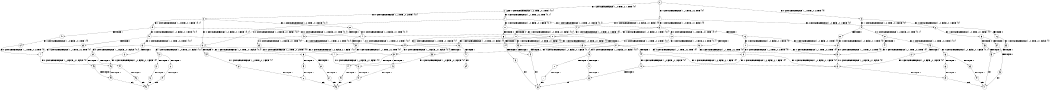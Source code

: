 digraph BCG {
size = "7, 10.5";
center = TRUE;
node [shape = circle];
0 [peripheries = 2];
0 -> 1 [label = "EX !0 !ATOMIC_EXCH_BRANCH (1, +1, TRUE, +0, 2, TRUE) !{0}"];
0 -> 2 [label = "EX !1 !ATOMIC_EXCH_BRANCH (1, +0, TRUE, +0, 1, TRUE) !{0}"];
0 -> 3 [label = "EX !0 !ATOMIC_EXCH_BRANCH (1, +1, TRUE, +0, 2, TRUE) !{0}"];
1 -> 4 [label = "EX !0 !ATOMIC_EXCH_BRANCH (1, +0, FALSE, +0, 1, FALSE) !{0}"];
1 -> 5 [label = "EX !1 !ATOMIC_EXCH_BRANCH (1, +0, TRUE, +0, 1, FALSE) !{0}"];
1 -> 6 [label = "EX !0 !ATOMIC_EXCH_BRANCH (1, +0, FALSE, +0, 1, FALSE) !{0}"];
2 -> 2 [label = "EX !1 !ATOMIC_EXCH_BRANCH (1, +0, TRUE, +0, 1, TRUE) !{0, 1}"];
2 -> 7 [label = "EX !0 !ATOMIC_EXCH_BRANCH (1, +1, TRUE, +0, 2, TRUE) !{0, 1}"];
2 -> 8 [label = "EX !0 !ATOMIC_EXCH_BRANCH (1, +1, TRUE, +0, 2, TRUE) !{0, 1}"];
3 -> 9 [label = "EX !1 !ATOMIC_EXCH_BRANCH (1, +0, TRUE, +0, 1, FALSE) !{0}"];
3 -> 6 [label = "EX !0 !ATOMIC_EXCH_BRANCH (1, +0, FALSE, +0, 1, FALSE) !{0}"];
4 -> 10 [label = "EX !1 !ATOMIC_EXCH_BRANCH (1, +0, TRUE, +0, 1, FALSE) !{0}"];
4 -> 11 [label = "TERMINATE !0"];
5 -> 12 [label = "EX !0 !ATOMIC_EXCH_BRANCH (1, +0, FALSE, +0, 1, TRUE) !{0, 1}"];
5 -> 13 [label = "TERMINATE !1"];
5 -> 14 [label = "EX !0 !ATOMIC_EXCH_BRANCH (1, +0, FALSE, +0, 1, TRUE) !{0, 1}"];
6 -> 15 [label = "EX !1 !ATOMIC_EXCH_BRANCH (1, +0, TRUE, +0, 1, FALSE) !{0}"];
6 -> 16 [label = "TERMINATE !0"];
7 -> 17 [label = "EX !0 !ATOMIC_EXCH_BRANCH (1, +0, FALSE, +0, 1, FALSE) !{0, 1}"];
7 -> 5 [label = "EX !1 !ATOMIC_EXCH_BRANCH (1, +0, TRUE, +0, 1, FALSE) !{0, 1}"];
7 -> 18 [label = "EX !0 !ATOMIC_EXCH_BRANCH (1, +0, FALSE, +0, 1, FALSE) !{0, 1}"];
8 -> 19 [label = "EX !1 !ATOMIC_EXCH_BRANCH (1, +0, TRUE, +0, 1, FALSE) !{0, 1}"];
8 -> 18 [label = "EX !0 !ATOMIC_EXCH_BRANCH (1, +0, FALSE, +0, 1, FALSE) !{0, 1}"];
8 -> 20 [label = "EX !1 !ATOMIC_EXCH_BRANCH (1, +0, TRUE, +0, 1, FALSE) !{0, 1}"];
9 -> 21 [label = "EX !0 !ATOMIC_EXCH_BRANCH (1, +0, FALSE, +0, 1, TRUE) !{0, 1}"];
9 -> 22 [label = "TERMINATE !1"];
10 -> 23 [label = "TERMINATE !0"];
10 -> 24 [label = "TERMINATE !1"];
11 -> 25 [label = "EX !1 !ATOMIC_EXCH_BRANCH (1, +0, TRUE, +0, 1, FALSE) !{1}"];
11 -> 26 [label = "EX !1 !ATOMIC_EXCH_BRANCH (1, +0, TRUE, +0, 1, FALSE) !{1}"];
12 -> 27 [label = "EX !0 !ATOMIC_EXCH_BRANCH (1, +1, TRUE, +0, 2, TRUE) !{0, 1}"];
12 -> 28 [label = "TERMINATE !1"];
12 -> 29 [label = "EX !0 !ATOMIC_EXCH_BRANCH (1, +1, TRUE, +0, 2, TRUE) !{0, 1}"];
13 -> 30 [label = "EX !0 !ATOMIC_EXCH_BRANCH (1, +0, FALSE, +0, 1, TRUE) !{0}"];
13 -> 31 [label = "EX !0 !ATOMIC_EXCH_BRANCH (1, +0, FALSE, +0, 1, TRUE) !{0}"];
14 -> 29 [label = "EX !0 !ATOMIC_EXCH_BRANCH (1, +1, TRUE, +0, 2, TRUE) !{0, 1}"];
14 -> 32 [label = "TERMINATE !1"];
15 -> 33 [label = "TERMINATE !0"];
15 -> 34 [label = "TERMINATE !1"];
16 -> 35 [label = "EX !1 !ATOMIC_EXCH_BRANCH (1, +0, TRUE, +0, 1, FALSE) !{1}"];
17 -> 10 [label = "EX !1 !ATOMIC_EXCH_BRANCH (1, +0, TRUE, +0, 1, FALSE) !{0, 1}"];
17 -> 36 [label = "TERMINATE !0"];
18 -> 37 [label = "EX !1 !ATOMIC_EXCH_BRANCH (1, +0, TRUE, +0, 1, FALSE) !{0, 1}"];
18 -> 38 [label = "EX !1 !ATOMIC_EXCH_BRANCH (1, +0, TRUE, +0, 1, FALSE) !{0, 1}"];
18 -> 39 [label = "TERMINATE !0"];
19 -> 40 [label = "EX !0 !ATOMIC_EXCH_BRANCH (1, +0, FALSE, +0, 1, TRUE) !{0, 1}"];
19 -> 41 [label = "TERMINATE !1"];
19 -> 14 [label = "EX !0 !ATOMIC_EXCH_BRANCH (1, +0, FALSE, +0, 1, TRUE) !{0, 1}"];
20 -> 14 [label = "EX !0 !ATOMIC_EXCH_BRANCH (1, +0, FALSE, +0, 1, TRUE) !{0, 1}"];
20 -> 42 [label = "TERMINATE !1"];
21 -> 43 [label = "EX !0 !ATOMIC_EXCH_BRANCH (1, +1, TRUE, +0, 2, TRUE) !{0, 1}"];
21 -> 44 [label = "TERMINATE !1"];
22 -> 31 [label = "EX !0 !ATOMIC_EXCH_BRANCH (1, +0, FALSE, +0, 1, TRUE) !{0}"];
23 -> 45 [label = "TERMINATE !1"];
24 -> 46 [label = "TERMINATE !0"];
25 -> 45 [label = "TERMINATE !1"];
26 -> 47 [label = "TERMINATE !1"];
27 -> 48 [label = "EX !0 !ATOMIC_EXCH_BRANCH (1, +0, FALSE, +0, 1, FALSE) !{0, 1}"];
27 -> 49 [label = "TERMINATE !1"];
27 -> 50 [label = "EX !0 !ATOMIC_EXCH_BRANCH (1, +0, FALSE, +0, 1, FALSE) !{0, 1}"];
28 -> 51 [label = "EX !0 !ATOMIC_EXCH_BRANCH (1, +1, TRUE, +0, 2, TRUE) !{0}"];
28 -> 52 [label = "EX !0 !ATOMIC_EXCH_BRANCH (1, +1, TRUE, +0, 2, TRUE) !{0}"];
29 -> 50 [label = "EX !0 !ATOMIC_EXCH_BRANCH (1, +0, FALSE, +0, 1, FALSE) !{0, 1}"];
29 -> 53 [label = "TERMINATE !1"];
30 -> 51 [label = "EX !0 !ATOMIC_EXCH_BRANCH (1, +1, TRUE, +0, 2, TRUE) !{0}"];
30 -> 52 [label = "EX !0 !ATOMIC_EXCH_BRANCH (1, +1, TRUE, +0, 2, TRUE) !{0}"];
31 -> 52 [label = "EX !0 !ATOMIC_EXCH_BRANCH (1, +1, TRUE, +0, 2, TRUE) !{0}"];
32 -> 54 [label = "EX !0 !ATOMIC_EXCH_BRANCH (1, +1, TRUE, +0, 2, TRUE) !{0}"];
33 -> 55 [label = "TERMINATE !1"];
34 -> 56 [label = "TERMINATE !0"];
35 -> 55 [label = "TERMINATE !1"];
36 -> 25 [label = "EX !1 !ATOMIC_EXCH_BRANCH (1, +0, TRUE, +0, 1, FALSE) !{1}"];
36 -> 26 [label = "EX !1 !ATOMIC_EXCH_BRANCH (1, +0, TRUE, +0, 1, FALSE) !{1}"];
37 -> 57 [label = "TERMINATE !0"];
37 -> 58 [label = "TERMINATE !1"];
38 -> 59 [label = "TERMINATE !0"];
38 -> 60 [label = "TERMINATE !1"];
39 -> 61 [label = "EX !1 !ATOMIC_EXCH_BRANCH (1, +0, TRUE, +0, 1, FALSE) !{1}"];
40 -> 62 [label = "EX !0 !ATOMIC_EXCH_BRANCH (1, +1, TRUE, +0, 2, TRUE) !{0, 1}"];
40 -> 63 [label = "TERMINATE !1"];
40 -> 29 [label = "EX !0 !ATOMIC_EXCH_BRANCH (1, +1, TRUE, +0, 2, TRUE) !{0, 1}"];
41 -> 64 [label = "EX !0 !ATOMIC_EXCH_BRANCH (1, +0, FALSE, +0, 1, TRUE) !{0}"];
42 -> 65 [label = "EX !0 !ATOMIC_EXCH_BRANCH (1, +0, FALSE, +0, 1, TRUE) !{0}"];
43 -> 66 [label = "EX !0 !ATOMIC_EXCH_BRANCH (1, +0, FALSE, +0, 1, FALSE) !{0, 1}"];
43 -> 67 [label = "TERMINATE !1"];
44 -> 52 [label = "EX !0 !ATOMIC_EXCH_BRANCH (1, +1, TRUE, +0, 2, TRUE) !{0}"];
45 -> 68 [label = "exit"];
46 -> 68 [label = "exit"];
47 -> 69 [label = "exit"];
48 -> 70 [label = "TERMINATE !0"];
48 -> 71 [label = "TERMINATE !1"];
49 -> 72 [label = "EX !0 !ATOMIC_EXCH_BRANCH (1, +0, FALSE, +0, 1, FALSE) !{0}"];
49 -> 73 [label = "EX !0 !ATOMIC_EXCH_BRANCH (1, +0, FALSE, +0, 1, FALSE) !{0}"];
50 -> 74 [label = "TERMINATE !0"];
50 -> 75 [label = "TERMINATE !1"];
51 -> 72 [label = "EX !0 !ATOMIC_EXCH_BRANCH (1, +0, FALSE, +0, 1, FALSE) !{0}"];
51 -> 73 [label = "EX !0 !ATOMIC_EXCH_BRANCH (1, +0, FALSE, +0, 1, FALSE) !{0}"];
52 -> 73 [label = "EX !0 !ATOMIC_EXCH_BRANCH (1, +0, FALSE, +0, 1, FALSE) !{0}"];
53 -> 76 [label = "EX !0 !ATOMIC_EXCH_BRANCH (1, +0, FALSE, +0, 1, FALSE) !{0}"];
54 -> 76 [label = "EX !0 !ATOMIC_EXCH_BRANCH (1, +0, FALSE, +0, 1, FALSE) !{0}"];
55 -> 77 [label = "exit"];
56 -> 77 [label = "exit"];
57 -> 78 [label = "TERMINATE !1"];
58 -> 79 [label = "TERMINATE !0"];
59 -> 80 [label = "TERMINATE !1"];
60 -> 81 [label = "TERMINATE !0"];
61 -> 80 [label = "TERMINATE !1"];
62 -> 82 [label = "EX !0 !ATOMIC_EXCH_BRANCH (1, +0, FALSE, +0, 1, FALSE) !{0, 1}"];
62 -> 83 [label = "TERMINATE !1"];
62 -> 50 [label = "EX !0 !ATOMIC_EXCH_BRANCH (1, +0, FALSE, +0, 1, FALSE) !{0, 1}"];
63 -> 84 [label = "EX !0 !ATOMIC_EXCH_BRANCH (1, +1, TRUE, +0, 2, TRUE) !{0}"];
64 -> 84 [label = "EX !0 !ATOMIC_EXCH_BRANCH (1, +1, TRUE, +0, 2, TRUE) !{0}"];
65 -> 54 [label = "EX !0 !ATOMIC_EXCH_BRANCH (1, +1, TRUE, +0, 2, TRUE) !{0}"];
66 -> 85 [label = "TERMINATE !0"];
66 -> 86 [label = "TERMINATE !1"];
67 -> 73 [label = "EX !0 !ATOMIC_EXCH_BRANCH (1, +0, FALSE, +0, 1, FALSE) !{0}"];
70 -> 87 [label = "TERMINATE !1"];
71 -> 88 [label = "TERMINATE !0"];
72 -> 88 [label = "TERMINATE !0"];
73 -> 89 [label = "TERMINATE !0"];
74 -> 90 [label = "TERMINATE !1"];
75 -> 91 [label = "TERMINATE !0"];
76 -> 91 [label = "TERMINATE !0"];
78 -> 92 [label = "exit"];
79 -> 92 [label = "exit"];
80 -> 93 [label = "exit"];
81 -> 93 [label = "exit"];
82 -> 94 [label = "TERMINATE !0"];
82 -> 95 [label = "TERMINATE !1"];
83 -> 96 [label = "EX !0 !ATOMIC_EXCH_BRANCH (1, +0, FALSE, +0, 1, FALSE) !{0}"];
84 -> 96 [label = "EX !0 !ATOMIC_EXCH_BRANCH (1, +0, FALSE, +0, 1, FALSE) !{0}"];
85 -> 97 [label = "TERMINATE !1"];
86 -> 89 [label = "TERMINATE !0"];
87 -> 68 [label = "exit"];
88 -> 68 [label = "exit"];
89 -> 77 [label = "exit"];
90 -> 93 [label = "exit"];
91 -> 93 [label = "exit"];
94 -> 98 [label = "TERMINATE !1"];
95 -> 99 [label = "TERMINATE !0"];
96 -> 99 [label = "TERMINATE !0"];
97 -> 77 [label = "exit"];
98 -> 92 [label = "exit"];
99 -> 92 [label = "exit"];
}
